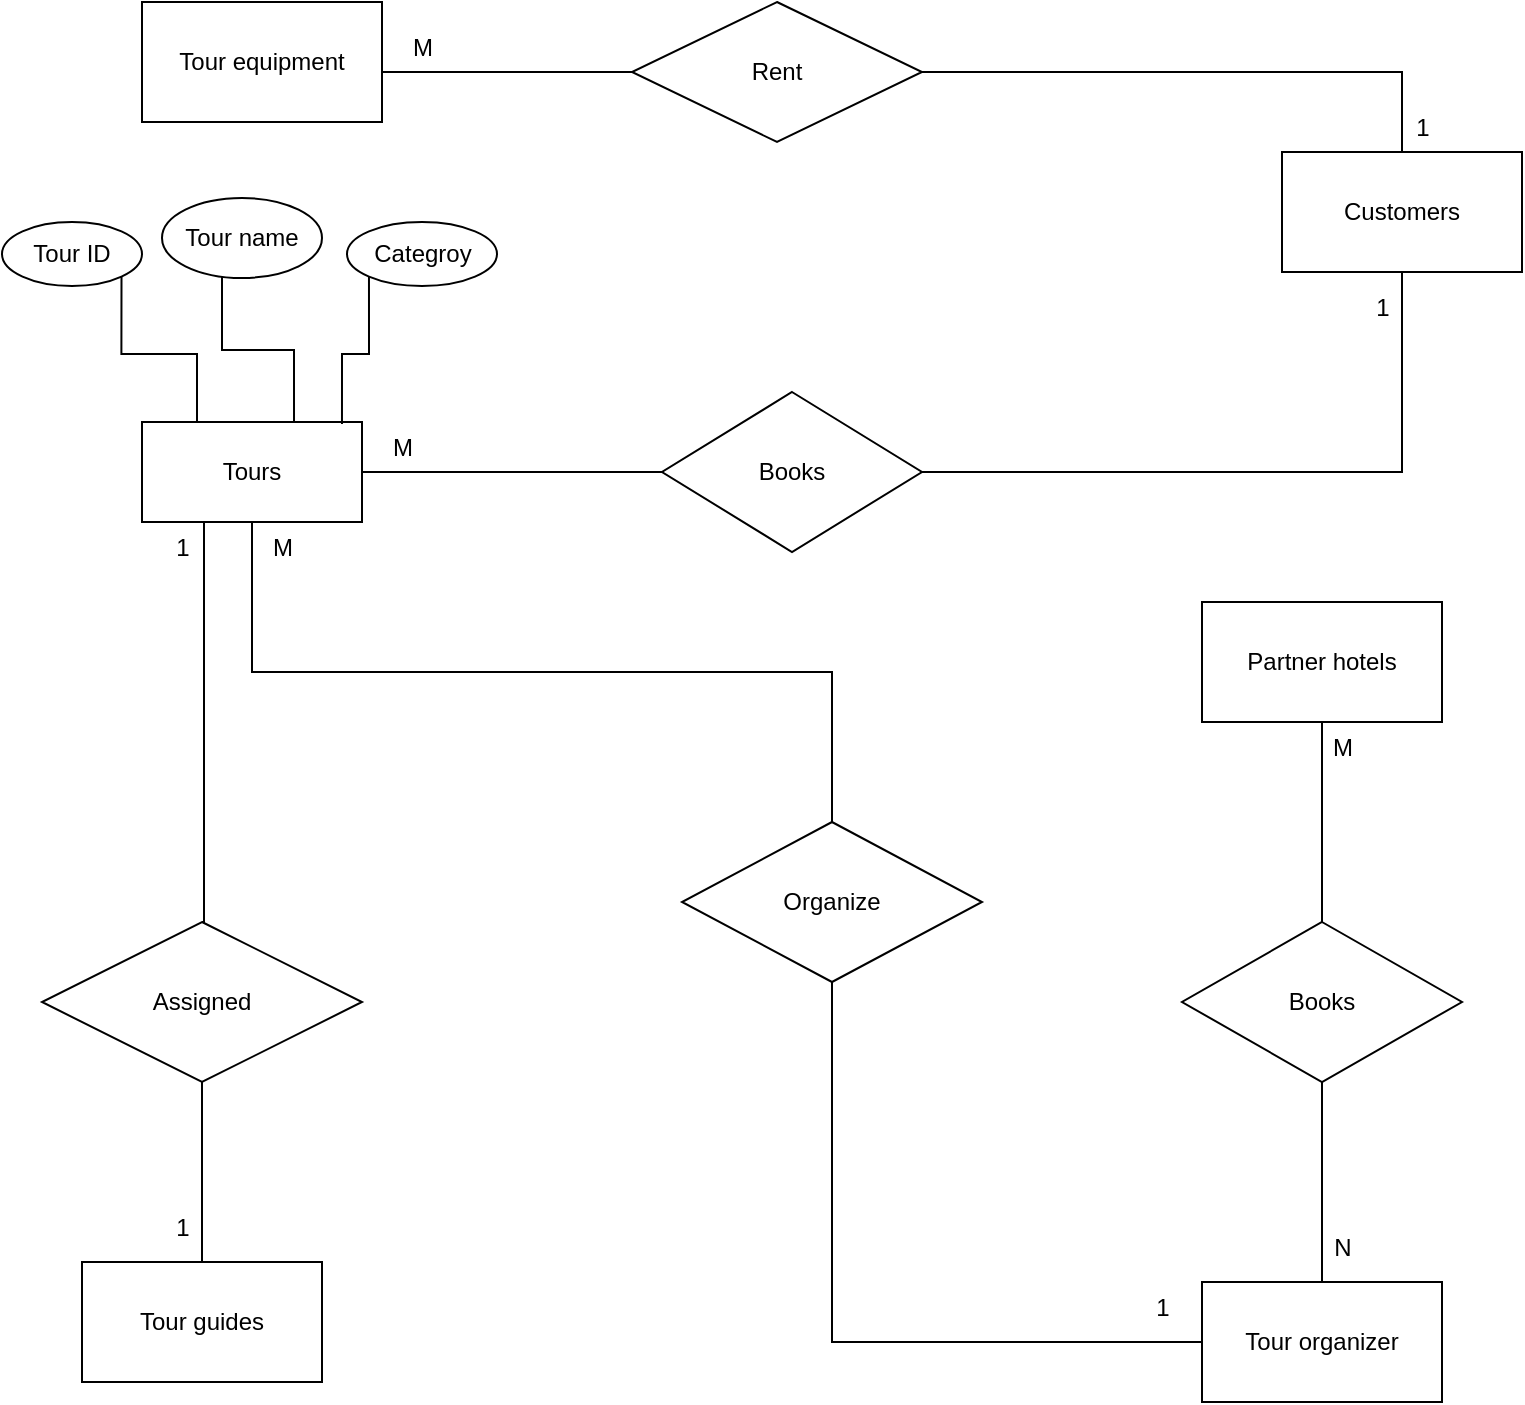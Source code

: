<mxfile version="21.5.0" type="device">
  <diagram name="Page-1" id="rre0gAFVG954qX1nQHJp">
    <mxGraphModel dx="1434" dy="764" grid="1" gridSize="10" guides="1" tooltips="1" connect="1" arrows="0" fold="1" page="1" pageScale="1" pageWidth="850" pageHeight="1100" math="0" shadow="0">
      <root>
        <mxCell id="0" />
        <mxCell id="1" parent="0" />
        <mxCell id="vUXzUkkVJjL2WnV_U2iO-3" style="rounded=0;orthogonalLoop=1;jettySize=auto;html=1;entryX=0;entryY=0.5;entryDx=0;entryDy=0;endArrow=none;endFill=0;" edge="1" parent="1" source="vUXzUkkVJjL2WnV_U2iO-1" target="vUXzUkkVJjL2WnV_U2iO-2">
          <mxGeometry relative="1" as="geometry" />
        </mxCell>
        <mxCell id="vUXzUkkVJjL2WnV_U2iO-13" style="edgeStyle=orthogonalEdgeStyle;rounded=0;orthogonalLoop=1;jettySize=auto;html=1;exitX=0.5;exitY=1;exitDx=0;exitDy=0;endArrow=none;endFill=0;" edge="1" parent="1" source="vUXzUkkVJjL2WnV_U2iO-1" target="vUXzUkkVJjL2WnV_U2iO-10">
          <mxGeometry relative="1" as="geometry" />
        </mxCell>
        <mxCell id="vUXzUkkVJjL2WnV_U2iO-20" style="edgeStyle=orthogonalEdgeStyle;rounded=0;orthogonalLoop=1;jettySize=auto;html=1;exitX=0.25;exitY=1;exitDx=0;exitDy=0;startArrow=none;startFill=0;endArrow=none;endFill=0;entryX=0.5;entryY=0;entryDx=0;entryDy=0;" edge="1" parent="1" target="vUXzUkkVJjL2WnV_U2iO-18">
          <mxGeometry relative="1" as="geometry">
            <mxPoint x="118.72" y="300" as="sourcePoint" />
            <mxPoint x="121.22" y="500" as="targetPoint" />
            <Array as="points">
              <mxPoint x="121" y="300" />
              <mxPoint x="121" y="510" />
            </Array>
          </mxGeometry>
        </mxCell>
        <mxCell id="vUXzUkkVJjL2WnV_U2iO-1" value="Tours" style="rounded=0;whiteSpace=wrap;html=1;" vertex="1" parent="1">
          <mxGeometry x="90" y="260" width="110" height="50" as="geometry" />
        </mxCell>
        <mxCell id="vUXzUkkVJjL2WnV_U2iO-5" style="edgeStyle=orthogonalEdgeStyle;rounded=0;orthogonalLoop=1;jettySize=auto;html=1;exitX=1;exitY=0.5;exitDx=0;exitDy=0;endArrow=none;endFill=0;" edge="1" parent="1" source="vUXzUkkVJjL2WnV_U2iO-2" target="vUXzUkkVJjL2WnV_U2iO-4">
          <mxGeometry relative="1" as="geometry">
            <mxPoint x="710" y="190" as="targetPoint" />
          </mxGeometry>
        </mxCell>
        <mxCell id="vUXzUkkVJjL2WnV_U2iO-2" value="Books" style="rhombus;whiteSpace=wrap;html=1;" vertex="1" parent="1">
          <mxGeometry x="350" y="245" width="130" height="80" as="geometry" />
        </mxCell>
        <mxCell id="vUXzUkkVJjL2WnV_U2iO-7" style="edgeStyle=orthogonalEdgeStyle;rounded=0;orthogonalLoop=1;jettySize=auto;html=1;exitX=0.5;exitY=0;exitDx=0;exitDy=0;entryX=1;entryY=0.5;entryDx=0;entryDy=0;endArrow=none;endFill=0;" edge="1" parent="1" source="vUXzUkkVJjL2WnV_U2iO-4" target="vUXzUkkVJjL2WnV_U2iO-6">
          <mxGeometry relative="1" as="geometry" />
        </mxCell>
        <mxCell id="vUXzUkkVJjL2WnV_U2iO-4" value="Customers&lt;br&gt;" style="rounded=0;whiteSpace=wrap;html=1;" vertex="1" parent="1">
          <mxGeometry x="660" y="125" width="120" height="60" as="geometry" />
        </mxCell>
        <mxCell id="vUXzUkkVJjL2WnV_U2iO-6" value="Rent" style="rhombus;whiteSpace=wrap;html=1;" vertex="1" parent="1">
          <mxGeometry x="335" y="50" width="145" height="70" as="geometry" />
        </mxCell>
        <mxCell id="vUXzUkkVJjL2WnV_U2iO-9" style="edgeStyle=orthogonalEdgeStyle;rounded=0;orthogonalLoop=1;jettySize=auto;html=1;exitX=1;exitY=0.5;exitDx=0;exitDy=0;endArrow=none;endFill=0;entryX=0;entryY=0.5;entryDx=0;entryDy=0;" edge="1" parent="1" source="vUXzUkkVJjL2WnV_U2iO-8" target="vUXzUkkVJjL2WnV_U2iO-6">
          <mxGeometry relative="1" as="geometry">
            <Array as="points">
              <mxPoint x="210" y="85" />
            </Array>
          </mxGeometry>
        </mxCell>
        <mxCell id="vUXzUkkVJjL2WnV_U2iO-8" value="Tour equipment" style="rounded=0;whiteSpace=wrap;html=1;" vertex="1" parent="1">
          <mxGeometry x="90" y="50" width="120" height="60" as="geometry" />
        </mxCell>
        <mxCell id="vUXzUkkVJjL2WnV_U2iO-12" style="edgeStyle=orthogonalEdgeStyle;rounded=0;orthogonalLoop=1;jettySize=auto;html=1;exitX=0.5;exitY=1;exitDx=0;exitDy=0;entryX=0;entryY=0.5;entryDx=0;entryDy=0;endArrow=none;endFill=0;" edge="1" parent="1" source="vUXzUkkVJjL2WnV_U2iO-10" target="vUXzUkkVJjL2WnV_U2iO-11">
          <mxGeometry relative="1" as="geometry" />
        </mxCell>
        <mxCell id="vUXzUkkVJjL2WnV_U2iO-10" value="Organize" style="rhombus;whiteSpace=wrap;html=1;" vertex="1" parent="1">
          <mxGeometry x="360" y="460" width="150" height="80" as="geometry" />
        </mxCell>
        <mxCell id="vUXzUkkVJjL2WnV_U2iO-16" style="edgeStyle=orthogonalEdgeStyle;rounded=0;orthogonalLoop=1;jettySize=auto;html=1;exitX=0.5;exitY=0;exitDx=0;exitDy=0;endArrow=none;endFill=0;" edge="1" parent="1" source="vUXzUkkVJjL2WnV_U2iO-11" target="vUXzUkkVJjL2WnV_U2iO-14">
          <mxGeometry relative="1" as="geometry" />
        </mxCell>
        <mxCell id="vUXzUkkVJjL2WnV_U2iO-11" value="Tour organizer" style="rounded=0;whiteSpace=wrap;html=1;" vertex="1" parent="1">
          <mxGeometry x="620" y="690" width="120" height="60" as="geometry" />
        </mxCell>
        <mxCell id="vUXzUkkVJjL2WnV_U2iO-14" value="Books" style="rhombus;whiteSpace=wrap;html=1;" vertex="1" parent="1">
          <mxGeometry x="610" y="510" width="140" height="80" as="geometry" />
        </mxCell>
        <mxCell id="vUXzUkkVJjL2WnV_U2iO-17" style="edgeStyle=orthogonalEdgeStyle;rounded=0;orthogonalLoop=1;jettySize=auto;html=1;exitX=0.5;exitY=1;exitDx=0;exitDy=0;entryX=0.5;entryY=0;entryDx=0;entryDy=0;endArrow=none;endFill=0;" edge="1" parent="1" source="vUXzUkkVJjL2WnV_U2iO-15" target="vUXzUkkVJjL2WnV_U2iO-14">
          <mxGeometry relative="1" as="geometry" />
        </mxCell>
        <mxCell id="vUXzUkkVJjL2WnV_U2iO-15" value="Partner hotels" style="rounded=0;whiteSpace=wrap;html=1;" vertex="1" parent="1">
          <mxGeometry x="620" y="350" width="120" height="60" as="geometry" />
        </mxCell>
        <mxCell id="vUXzUkkVJjL2WnV_U2iO-21" style="edgeStyle=orthogonalEdgeStyle;rounded=0;orthogonalLoop=1;jettySize=auto;html=1;exitX=0.5;exitY=1;exitDx=0;exitDy=0;endArrow=none;endFill=0;" edge="1" parent="1" source="vUXzUkkVJjL2WnV_U2iO-18" target="vUXzUkkVJjL2WnV_U2iO-19">
          <mxGeometry relative="1" as="geometry" />
        </mxCell>
        <mxCell id="vUXzUkkVJjL2WnV_U2iO-18" value="Assigned" style="rhombus;whiteSpace=wrap;html=1;" vertex="1" parent="1">
          <mxGeometry x="40" y="510" width="160" height="80" as="geometry" />
        </mxCell>
        <mxCell id="vUXzUkkVJjL2WnV_U2iO-19" value="Tour guides" style="rounded=0;whiteSpace=wrap;html=1;" vertex="1" parent="1">
          <mxGeometry x="60" y="680" width="120" height="60" as="geometry" />
        </mxCell>
        <mxCell id="vUXzUkkVJjL2WnV_U2iO-23" value="M" style="text;html=1;align=center;verticalAlign=middle;resizable=0;points=[];autosize=1;strokeColor=none;fillColor=none;" vertex="1" parent="1">
          <mxGeometry x="215" y="58" width="30" height="30" as="geometry" />
        </mxCell>
        <mxCell id="vUXzUkkVJjL2WnV_U2iO-24" value="1" style="text;html=1;align=center;verticalAlign=middle;resizable=0;points=[];autosize=1;strokeColor=none;fillColor=none;" vertex="1" parent="1">
          <mxGeometry x="715" y="98" width="30" height="30" as="geometry" />
        </mxCell>
        <mxCell id="vUXzUkkVJjL2WnV_U2iO-25" value="M" style="text;html=1;align=center;verticalAlign=middle;resizable=0;points=[];autosize=1;strokeColor=none;fillColor=none;" vertex="1" parent="1">
          <mxGeometry x="205" y="258" width="30" height="30" as="geometry" />
        </mxCell>
        <mxCell id="vUXzUkkVJjL2WnV_U2iO-26" value="1" style="text;html=1;align=center;verticalAlign=middle;resizable=0;points=[];autosize=1;strokeColor=none;fillColor=none;" vertex="1" parent="1">
          <mxGeometry x="695" y="188" width="30" height="30" as="geometry" />
        </mxCell>
        <mxCell id="vUXzUkkVJjL2WnV_U2iO-27" value="M" style="text;html=1;align=center;verticalAlign=middle;resizable=0;points=[];autosize=1;strokeColor=none;fillColor=none;" vertex="1" parent="1">
          <mxGeometry x="145" y="308" width="30" height="30" as="geometry" />
        </mxCell>
        <mxCell id="vUXzUkkVJjL2WnV_U2iO-28" value="1" style="text;html=1;align=center;verticalAlign=middle;resizable=0;points=[];autosize=1;strokeColor=none;fillColor=none;" vertex="1" parent="1">
          <mxGeometry x="585" y="688" width="30" height="30" as="geometry" />
        </mxCell>
        <mxCell id="vUXzUkkVJjL2WnV_U2iO-29" value="M" style="text;html=1;align=center;verticalAlign=middle;resizable=0;points=[];autosize=1;strokeColor=none;fillColor=none;" vertex="1" parent="1">
          <mxGeometry x="675" y="408" width="30" height="30" as="geometry" />
        </mxCell>
        <mxCell id="vUXzUkkVJjL2WnV_U2iO-30" value="N" style="text;html=1;align=center;verticalAlign=middle;resizable=0;points=[];autosize=1;strokeColor=none;fillColor=none;" vertex="1" parent="1">
          <mxGeometry x="675" y="658" width="30" height="30" as="geometry" />
        </mxCell>
        <mxCell id="vUXzUkkVJjL2WnV_U2iO-31" value="1" style="text;html=1;align=center;verticalAlign=middle;resizable=0;points=[];autosize=1;strokeColor=none;fillColor=none;" vertex="1" parent="1">
          <mxGeometry x="95" y="308" width="30" height="30" as="geometry" />
        </mxCell>
        <mxCell id="vUXzUkkVJjL2WnV_U2iO-32" value="1" style="text;html=1;align=center;verticalAlign=middle;resizable=0;points=[];autosize=1;strokeColor=none;fillColor=none;" vertex="1" parent="1">
          <mxGeometry x="95" y="648" width="30" height="30" as="geometry" />
        </mxCell>
        <mxCell id="vUXzUkkVJjL2WnV_U2iO-35" style="edgeStyle=orthogonalEdgeStyle;rounded=0;orthogonalLoop=1;jettySize=auto;html=1;exitX=1;exitY=1;exitDx=0;exitDy=0;entryX=0.25;entryY=0;entryDx=0;entryDy=0;endArrow=none;endFill=0;" edge="1" parent="1" source="vUXzUkkVJjL2WnV_U2iO-33" target="vUXzUkkVJjL2WnV_U2iO-1">
          <mxGeometry relative="1" as="geometry" />
        </mxCell>
        <mxCell id="vUXzUkkVJjL2WnV_U2iO-33" value="Tour ID" style="ellipse;whiteSpace=wrap;html=1;" vertex="1" parent="1">
          <mxGeometry x="20" y="160" width="70" height="32" as="geometry" />
        </mxCell>
        <mxCell id="vUXzUkkVJjL2WnV_U2iO-36" style="edgeStyle=orthogonalEdgeStyle;rounded=0;orthogonalLoop=1;jettySize=auto;html=1;exitX=1;exitY=1;exitDx=0;exitDy=0;endArrow=none;endFill=0;entryX=0.691;entryY=0;entryDx=0;entryDy=0;entryPerimeter=0;" edge="1" parent="1" source="vUXzUkkVJjL2WnV_U2iO-34" target="vUXzUkkVJjL2WnV_U2iO-1">
          <mxGeometry relative="1" as="geometry">
            <mxPoint x="166" y="240" as="targetPoint" />
            <Array as="points">
              <mxPoint x="130" y="182" />
              <mxPoint x="130" y="224" />
              <mxPoint x="166" y="224" />
            </Array>
          </mxGeometry>
        </mxCell>
        <mxCell id="vUXzUkkVJjL2WnV_U2iO-34" value="Tour name" style="ellipse;whiteSpace=wrap;html=1;" vertex="1" parent="1">
          <mxGeometry x="100" y="148" width="80" height="40" as="geometry" />
        </mxCell>
        <mxCell id="vUXzUkkVJjL2WnV_U2iO-39" style="edgeStyle=orthogonalEdgeStyle;rounded=0;orthogonalLoop=1;jettySize=auto;html=1;exitX=0;exitY=1;exitDx=0;exitDy=0;entryX=0.909;entryY=0.02;entryDx=0;entryDy=0;entryPerimeter=0;endArrow=none;endFill=0;" edge="1" parent="1" source="vUXzUkkVJjL2WnV_U2iO-37" target="vUXzUkkVJjL2WnV_U2iO-1">
          <mxGeometry relative="1" as="geometry" />
        </mxCell>
        <mxCell id="vUXzUkkVJjL2WnV_U2iO-37" value="Categroy" style="ellipse;whiteSpace=wrap;html=1;" vertex="1" parent="1">
          <mxGeometry x="192.5" y="160" width="75" height="32" as="geometry" />
        </mxCell>
      </root>
    </mxGraphModel>
  </diagram>
</mxfile>
